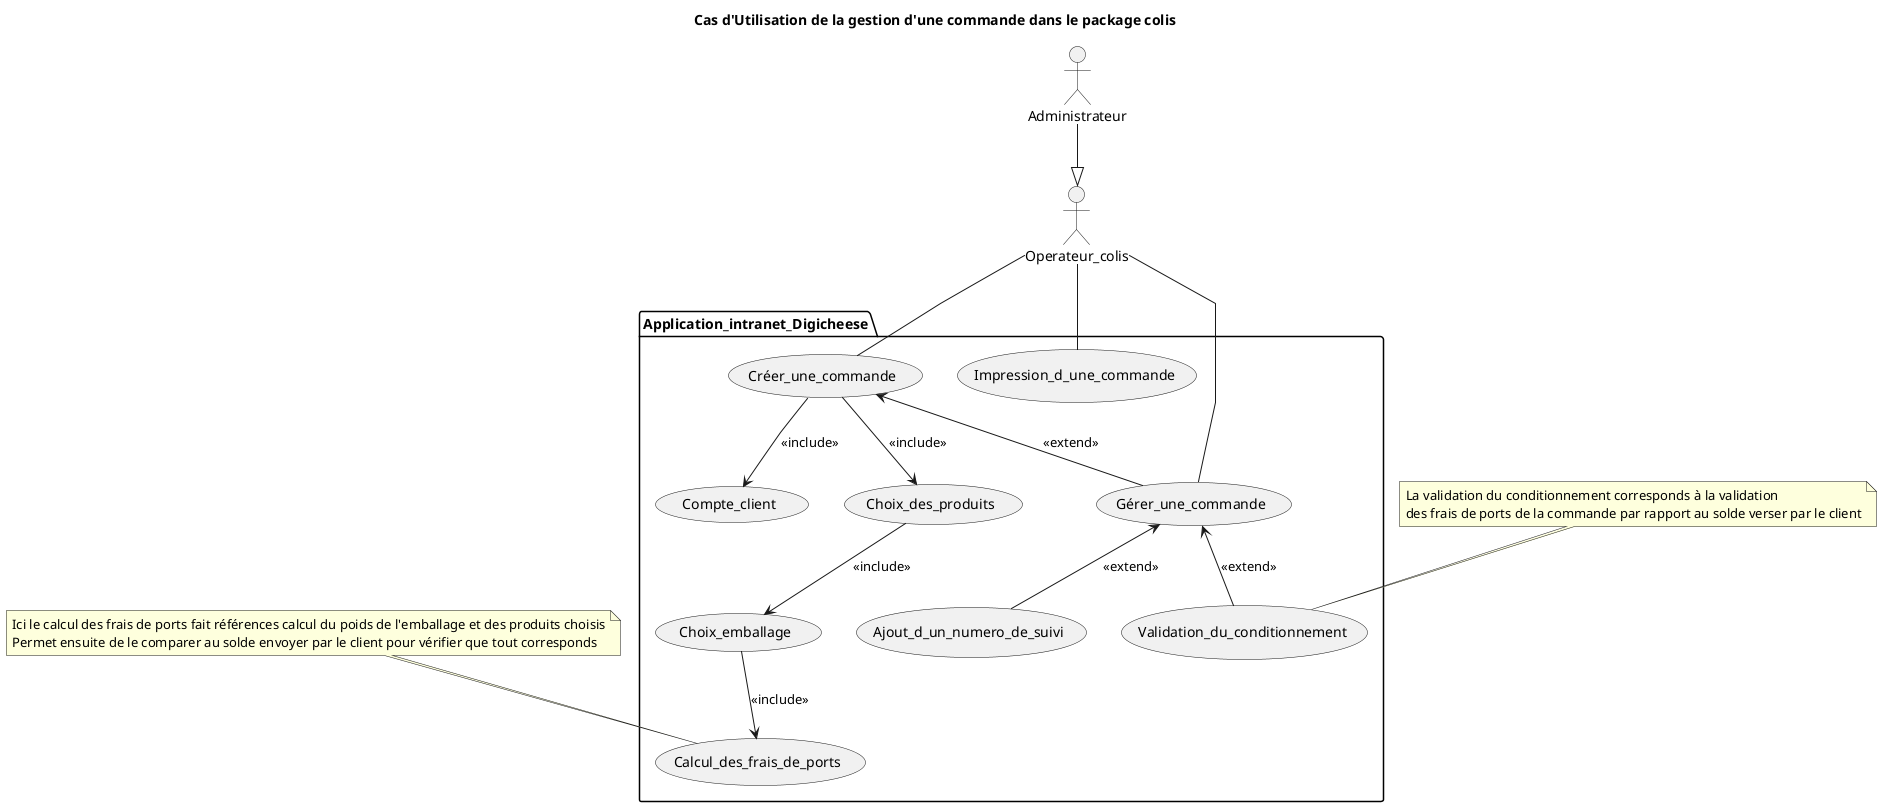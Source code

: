 @startuml Cas_utilisation_colis
'left to right direction
skinparam linetype polyline

actor Operateur_colis
actor Administrateur

package Application_intranet_Digicheese {
    usecase Compte_client

    usecase Créer_une_commande
    usecase Gérer_une_commande

    usecase Choix_des_produits
    usecase Choix_emballage

    usecase Calcul_des_frais_de_ports
    usecase Validation_du_conditionnement

    usecase Ajout_d_un_numero_de_suivi

    usecase Impression_d_une_commande
}

Administrateur --|> Operateur_colis

Operateur_colis -- Créer_une_commande
Operateur_colis -- Gérer_une_commande
Operateur_colis -- Impression_d_une_commande

Créer_une_commande --> Compte_client : <<include>>
Créer_une_commande --> Choix_des_produits : <<include>>
Choix_des_produits --> Choix_emballage : <<include>>
Choix_emballage --> Calcul_des_frais_de_ports : <<include>>

Créer_une_commande <-- Gérer_une_commande : <<extend>>

Gérer_une_commande <-- Validation_du_conditionnement : <<extend>>
Gérer_une_commande <-- Ajout_d_un_numero_de_suivi : <<extend>>

note "Ici le calcul des frais de ports fait références calcul du poids de l'emballage et des produits choisis\nPermet ensuite de le comparer au solde envoyer par le client pour vérifier que tout corresponds" as N1
note "La validation du conditionnement corresponds à la validation\ndes frais de ports de la commande par rapport au solde verser par le client" as N2

N1 .. Calcul_des_frais_de_ports
N2 .. Validation_du_conditionnement

title Cas d'Utilisation de la gestion d'une commande dans le package colis
@enduml